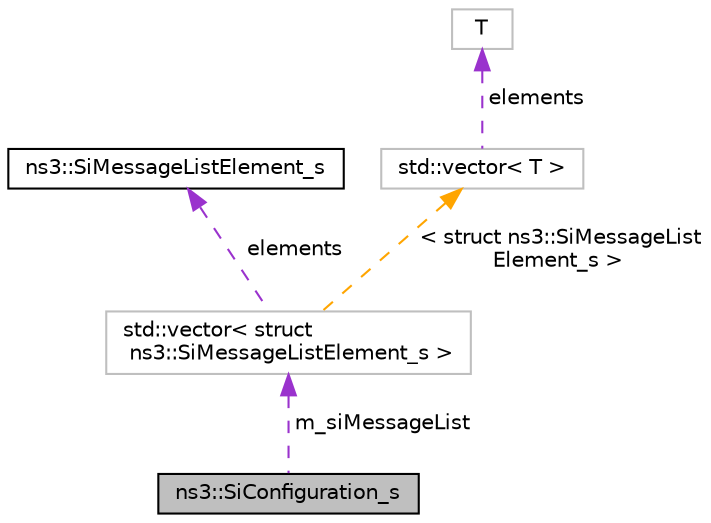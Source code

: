 digraph "ns3::SiConfiguration_s"
{
 // LATEX_PDF_SIZE
  edge [fontname="Helvetica",fontsize="10",labelfontname="Helvetica",labelfontsize="10"];
  node [fontname="Helvetica",fontsize="10",shape=record];
  Node1 [label="ns3::SiConfiguration_s",height=0.2,width=0.4,color="black", fillcolor="grey75", style="filled", fontcolor="black",tooltip="See section 4.3.21 siConfiguration."];
  Node2 -> Node1 [dir="back",color="darkorchid3",fontsize="10",style="dashed",label=" m_siMessageList" ,fontname="Helvetica"];
  Node2 [label="std::vector\< struct\l ns3::SiMessageListElement_s \>",height=0.2,width=0.4,color="grey75", fillcolor="white", style="filled",tooltip=" "];
  Node3 -> Node2 [dir="back",color="darkorchid3",fontsize="10",style="dashed",label=" elements" ,fontname="Helvetica"];
  Node3 [label="ns3::SiMessageListElement_s",height=0.2,width=0.4,color="black", fillcolor="white", style="filled",URL="$structns3_1_1_si_message_list_element__s.html",tooltip="See section 4.3.22 siMessageListElement."];
  Node4 -> Node2 [dir="back",color="orange",fontsize="10",style="dashed",label=" \< struct ns3::SiMessageList\lElement_s \>" ,fontname="Helvetica"];
  Node4 [label="std::vector\< T \>",height=0.2,width=0.4,color="grey75", fillcolor="white", style="filled",tooltip=" "];
  Node5 -> Node4 [dir="back",color="darkorchid3",fontsize="10",style="dashed",label=" elements" ,fontname="Helvetica"];
  Node5 [label="T",height=0.2,width=0.4,color="grey75", fillcolor="white", style="filled",tooltip=" "];
}
